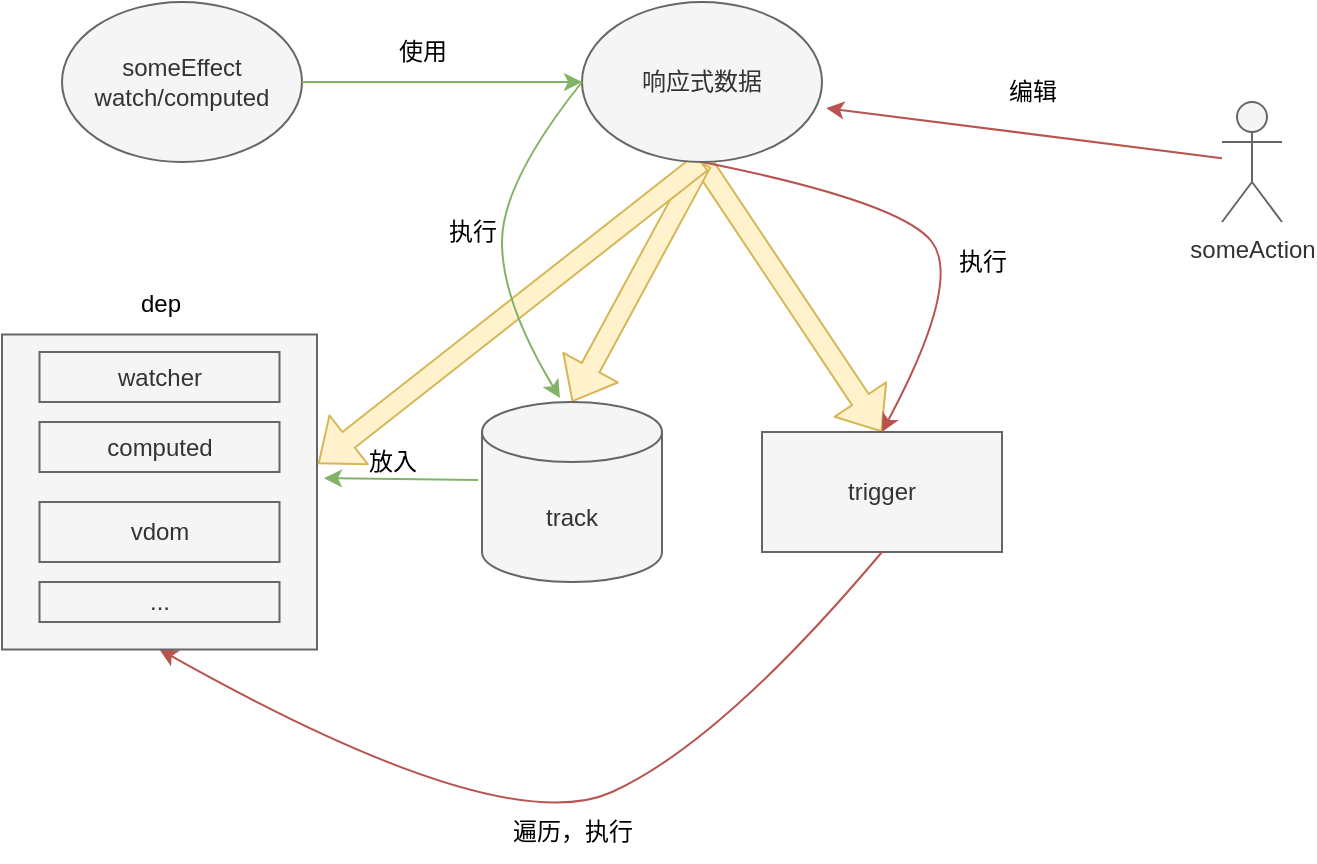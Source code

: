 <mxfile>
    <diagram id="kEgQx7x7cfqbx9Lm2r3S" name="第 1 页">
        <mxGraphModel dx="1130" dy="779" grid="1" gridSize="10" guides="1" tooltips="1" connect="1" arrows="1" fold="1" page="1" pageScale="1" pageWidth="827" pageHeight="1169" background="#ffffff" math="0" shadow="0">
            <root>
                <mxCell id="0"/>
                <mxCell id="1" parent="0"/>
                <mxCell id="8" value="someAction" style="shape=umlActor;verticalLabelPosition=bottom;verticalAlign=top;html=1;outlineConnect=0;fillColor=#f5f5f5;fontColor=#333333;strokeColor=#666666;" vertex="1" parent="1">
                    <mxGeometry x="620" y="290" width="30" height="60" as="geometry"/>
                </mxCell>
                <mxCell id="9" value="" style="endArrow=classic;html=1;strokeColor=#b85450;entryX=1.017;entryY=0.663;entryDx=0;entryDy=0;entryPerimeter=0;fillColor=#f8cecc;" edge="1" parent="1" source="8" target="2">
                    <mxGeometry width="50" height="50" relative="1" as="geometry">
                        <mxPoint x="390" y="420" as="sourcePoint"/>
                        <mxPoint x="440" y="370" as="targetPoint"/>
                        <Array as="points"/>
                    </mxGeometry>
                </mxCell>
                <mxCell id="10" value="&lt;font color=&quot;#000000&quot;&gt;编辑&lt;/font&gt;" style="text;html=1;align=center;verticalAlign=middle;resizable=0;points=[];autosize=1;strokeColor=none;fillColor=none;" vertex="1" parent="1">
                    <mxGeometry x="500" y="270" width="50" height="30" as="geometry"/>
                </mxCell>
                <mxCell id="11" value="" style="shape=flexArrow;endArrow=classic;html=1;strokeColor=#d6b656;fontColor=#000000;exitX=0.5;exitY=1;exitDx=0;exitDy=0;entryX=0.5;entryY=0;entryDx=0;entryDy=0;fillColor=#fff2cc;" edge="1" parent="1" source="2" target="7">
                    <mxGeometry width="50" height="50" relative="1" as="geometry">
                        <mxPoint x="390" y="420" as="sourcePoint"/>
                        <mxPoint x="440" y="370" as="targetPoint"/>
                    </mxGeometry>
                </mxCell>
                <mxCell id="7" value="trigger" style="rounded=0;whiteSpace=wrap;html=1;fillColor=#f5f5f5;fontColor=#333333;strokeColor=#666666;" vertex="1" parent="1">
                    <mxGeometry x="390" y="455" width="120" height="60" as="geometry"/>
                </mxCell>
                <mxCell id="12" value="" style="shape=flexArrow;endArrow=classic;html=1;strokeColor=#d6b656;fontColor=#000000;exitX=0.5;exitY=1;exitDx=0;exitDy=0;entryX=0.5;entryY=0;entryDx=0;entryDy=0;fillColor=#fff2cc;entryPerimeter=0;" edge="1" parent="1" source="2" target="6">
                    <mxGeometry width="50" height="50" relative="1" as="geometry">
                        <mxPoint x="370" y="330" as="sourcePoint"/>
                        <mxPoint x="470" y="405" as="targetPoint"/>
                    </mxGeometry>
                </mxCell>
                <mxCell id="6" value="track" style="shape=cylinder3;whiteSpace=wrap;html=1;boundedLbl=1;backgroundOutline=1;size=15;fillColor=#f5f5f5;fontColor=#333333;strokeColor=#666666;" vertex="1" parent="1">
                    <mxGeometry x="250" y="440" width="90" height="90" as="geometry"/>
                </mxCell>
                <mxCell id="14" value="" style="curved=1;endArrow=classic;html=1;strokeColor=#b85450;fontColor=#000000;exitX=0.5;exitY=1;exitDx=0;exitDy=0;entryX=0.5;entryY=0;entryDx=0;entryDy=0;fillColor=#f8cecc;" edge="1" parent="1" source="2" target="7">
                    <mxGeometry width="50" height="50" relative="1" as="geometry">
                        <mxPoint x="390" y="420" as="sourcePoint"/>
                        <mxPoint x="430" y="450" as="targetPoint"/>
                        <Array as="points">
                            <mxPoint x="460" y="340"/>
                            <mxPoint x="490" y="380"/>
                        </Array>
                    </mxGeometry>
                </mxCell>
                <mxCell id="15" value="执行" style="text;html=1;align=center;verticalAlign=middle;resizable=0;points=[];autosize=1;strokeColor=none;fillColor=none;fontColor=#000000;" vertex="1" parent="1">
                    <mxGeometry x="475" y="355" width="50" height="30" as="geometry"/>
                </mxCell>
                <mxCell id="16" value="" style="curved=1;endArrow=classic;html=1;strokeColor=#b85450;fontColor=#000000;exitX=0.5;exitY=1;exitDx=0;exitDy=0;fillColor=#f8cecc;entryX=0.5;entryY=1;entryDx=0;entryDy=0;" edge="1" parent="1" source="7" target="21">
                    <mxGeometry width="50" height="50" relative="1" as="geometry">
                        <mxPoint x="320" y="610" as="sourcePoint"/>
                        <mxPoint x="295" y="540" as="targetPoint"/>
                        <Array as="points">
                            <mxPoint x="370" y="610"/>
                            <mxPoint x="260" y="660"/>
                        </Array>
                    </mxGeometry>
                </mxCell>
                <mxCell id="17" value="遍历，执行" style="text;html=1;align=center;verticalAlign=middle;resizable=0;points=[];autosize=1;strokeColor=none;fillColor=none;fontColor=#000000;" vertex="1" parent="1">
                    <mxGeometry x="255" y="640" width="80" height="30" as="geometry"/>
                </mxCell>
                <mxCell id="21" value="" style="whiteSpace=wrap;html=1;aspect=fixed;fontColor=#333333;fillColor=#f5f5f5;strokeColor=#666666;" vertex="1" parent="1">
                    <mxGeometry x="10" y="406.25" width="157.5" height="157.5" as="geometry"/>
                </mxCell>
                <mxCell id="22" value="watcher" style="rounded=0;whiteSpace=wrap;html=1;fontColor=#333333;fillColor=#f5f5f5;strokeColor=#666666;" vertex="1" parent="1">
                    <mxGeometry x="28.75" y="415" width="120" height="25" as="geometry"/>
                </mxCell>
                <mxCell id="23" value="computed" style="rounded=0;whiteSpace=wrap;html=1;fontColor=#333333;fillColor=#f5f5f5;strokeColor=#666666;" vertex="1" parent="1">
                    <mxGeometry x="28.75" y="450" width="120" height="25" as="geometry"/>
                </mxCell>
                <mxCell id="24" value="vdom" style="rounded=0;whiteSpace=wrap;html=1;fontColor=#333333;fillColor=#f5f5f5;strokeColor=#666666;" vertex="1" parent="1">
                    <mxGeometry x="28.75" y="490" width="120" height="30" as="geometry"/>
                </mxCell>
                <mxCell id="25" value="..." style="rounded=0;whiteSpace=wrap;html=1;fontColor=#333333;fillColor=#f5f5f5;strokeColor=#666666;" vertex="1" parent="1">
                    <mxGeometry x="28.75" y="530" width="120" height="20" as="geometry"/>
                </mxCell>
                <mxCell id="26" value="dep" style="text;html=1;align=center;verticalAlign=middle;resizable=0;points=[];autosize=1;strokeColor=none;fillColor=none;fontColor=#000000;" vertex="1" parent="1">
                    <mxGeometry x="68.75" y="376.25" width="40" height="30" as="geometry"/>
                </mxCell>
                <mxCell id="27" value="someEffect&lt;br&gt;watch/computed" style="ellipse;whiteSpace=wrap;html=1;fontColor=#333333;fillColor=#f5f5f5;strokeColor=#666666;" vertex="1" parent="1">
                    <mxGeometry x="40" y="240" width="120" height="80" as="geometry"/>
                </mxCell>
                <mxCell id="28" value="" style="endArrow=classic;html=1;strokeColor=#82b366;fontColor=#000000;exitX=1;exitY=0.5;exitDx=0;exitDy=0;entryX=0;entryY=0.5;entryDx=0;entryDy=0;fillColor=#d5e8d4;" edge="1" parent="1" source="27" target="2">
                    <mxGeometry width="50" height="50" relative="1" as="geometry">
                        <mxPoint x="390" y="420" as="sourcePoint"/>
                        <mxPoint x="440" y="370" as="targetPoint"/>
                    </mxGeometry>
                </mxCell>
                <mxCell id="29" value="使用" style="text;html=1;align=center;verticalAlign=middle;resizable=0;points=[];autosize=1;strokeColor=none;fillColor=none;fontColor=#000000;" vertex="1" parent="1">
                    <mxGeometry x="195" y="250" width="50" height="30" as="geometry"/>
                </mxCell>
                <mxCell id="31" value="执行" style="text;html=1;align=center;verticalAlign=middle;resizable=0;points=[];autosize=1;strokeColor=none;fillColor=none;fontColor=#000000;" vertex="1" parent="1">
                    <mxGeometry x="220" y="340" width="50" height="30" as="geometry"/>
                </mxCell>
                <mxCell id="33" value="" style="endArrow=classic;html=1;strokeColor=#82b366;fontColor=#000000;entryX=1.022;entryY=0.456;entryDx=0;entryDy=0;entryPerimeter=0;fillColor=#d5e8d4;" edge="1" parent="1" target="21">
                    <mxGeometry width="50" height="50" relative="1" as="geometry">
                        <mxPoint x="248" y="479" as="sourcePoint"/>
                        <mxPoint x="440" y="370" as="targetPoint"/>
                    </mxGeometry>
                </mxCell>
                <mxCell id="34" value="放入" style="text;html=1;align=center;verticalAlign=middle;resizable=0;points=[];autosize=1;strokeColor=none;fillColor=none;fontColor=#000000;" vertex="1" parent="1">
                    <mxGeometry x="180" y="455" width="50" height="30" as="geometry"/>
                </mxCell>
                <mxCell id="38" value="" style="shape=flexArrow;endArrow=classic;html=1;strokeColor=#d6b656;fontColor=#000000;exitX=0.5;exitY=1;exitDx=0;exitDy=0;entryX=1.003;entryY=0.411;entryDx=0;entryDy=0;fillColor=#fff2cc;entryPerimeter=0;" edge="1" parent="1" source="2" target="21">
                    <mxGeometry width="50" height="50" relative="1" as="geometry">
                        <mxPoint x="355" y="320" as="sourcePoint"/>
                        <mxPoint x="290" y="440" as="targetPoint"/>
                    </mxGeometry>
                </mxCell>
                <mxCell id="2" value="响应式数据" style="ellipse;whiteSpace=wrap;html=1;fillColor=#f5f5f5;fontColor=#333333;strokeColor=#666666;" vertex="1" parent="1">
                    <mxGeometry x="300" y="240" width="120" height="80" as="geometry"/>
                </mxCell>
                <mxCell id="30" value="" style="curved=1;endArrow=classic;html=1;strokeColor=#82b366;fontColor=#000000;entryX=0.433;entryY=-0.022;entryDx=0;entryDy=0;entryPerimeter=0;exitX=0;exitY=0.5;exitDx=0;exitDy=0;fillColor=#d5e8d4;" edge="1" parent="1" source="2" target="6">
                    <mxGeometry width="50" height="50" relative="1" as="geometry">
                        <mxPoint x="390" y="420" as="sourcePoint"/>
                        <mxPoint x="440" y="370" as="targetPoint"/>
                        <Array as="points">
                            <mxPoint x="260" y="330"/>
                            <mxPoint x="260" y="390"/>
                        </Array>
                    </mxGeometry>
                </mxCell>
            </root>
        </mxGraphModel>
    </diagram>
</mxfile>